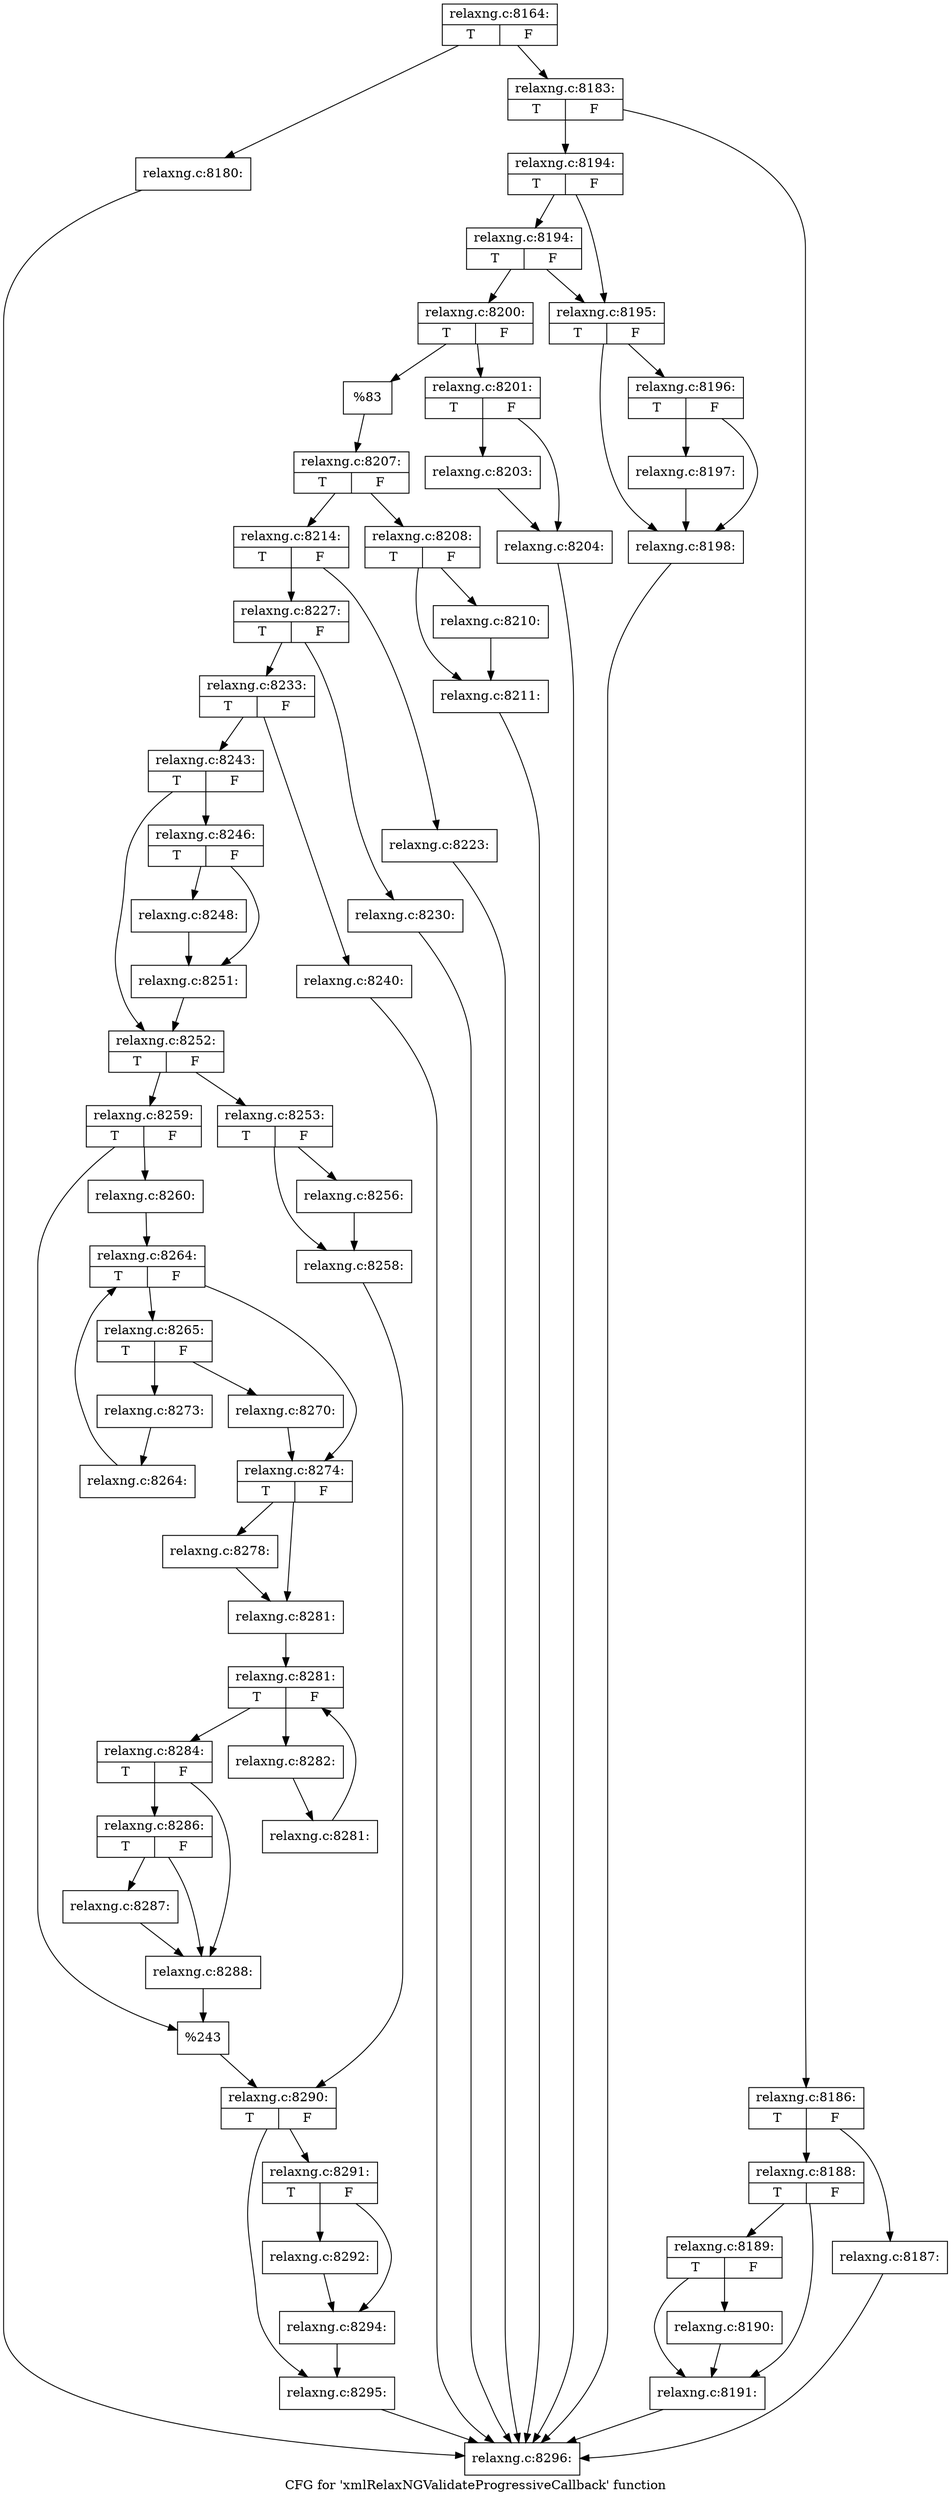 digraph "CFG for 'xmlRelaxNGValidateProgressiveCallback' function" {
	label="CFG for 'xmlRelaxNGValidateProgressiveCallback' function";

	Node0x555e9c670dd0 [shape=record,label="{relaxng.c:8164:|{<s0>T|<s1>F}}"];
	Node0x555e9c670dd0 -> Node0x555e9c6736c0;
	Node0x555e9c670dd0 -> Node0x555e9c673710;
	Node0x555e9c6736c0 [shape=record,label="{relaxng.c:8180:}"];
	Node0x555e9c6736c0 -> Node0x555e9c670e20;
	Node0x555e9c673710 [shape=record,label="{relaxng.c:8183:|{<s0>T|<s1>F}}"];
	Node0x555e9c673710 -> Node0x555e9c674320;
	Node0x555e9c673710 -> Node0x555e9c674370;
	Node0x555e9c674320 [shape=record,label="{relaxng.c:8186:|{<s0>T|<s1>F}}"];
	Node0x555e9c674320 -> Node0x555e9c674730;
	Node0x555e9c674320 -> Node0x555e9c674780;
	Node0x555e9c674730 [shape=record,label="{relaxng.c:8187:}"];
	Node0x555e9c674730 -> Node0x555e9c670e20;
	Node0x555e9c674780 [shape=record,label="{relaxng.c:8188:|{<s0>T|<s1>F}}"];
	Node0x555e9c674780 -> Node0x555e9c6750e0;
	Node0x555e9c674780 -> Node0x555e9c675090;
	Node0x555e9c6750e0 [shape=record,label="{relaxng.c:8189:|{<s0>T|<s1>F}}"];
	Node0x555e9c6750e0 -> Node0x555e9c675040;
	Node0x555e9c6750e0 -> Node0x555e9c675090;
	Node0x555e9c675040 [shape=record,label="{relaxng.c:8190:}"];
	Node0x555e9c675040 -> Node0x555e9c675090;
	Node0x555e9c675090 [shape=record,label="{relaxng.c:8191:}"];
	Node0x555e9c675090 -> Node0x555e9c670e20;
	Node0x555e9c674370 [shape=record,label="{relaxng.c:8194:|{<s0>T|<s1>F}}"];
	Node0x555e9c674370 -> Node0x555e9c675d20;
	Node0x555e9c674370 -> Node0x555e9c675e10;
	Node0x555e9c675e10 [shape=record,label="{relaxng.c:8194:|{<s0>T|<s1>F}}"];
	Node0x555e9c675e10 -> Node0x555e9c675d20;
	Node0x555e9c675e10 -> Node0x555e9c675dc0;
	Node0x555e9c675d20 [shape=record,label="{relaxng.c:8195:|{<s0>T|<s1>F}}"];
	Node0x555e9c675d20 -> Node0x555e9c676830;
	Node0x555e9c675d20 -> Node0x555e9c6767e0;
	Node0x555e9c676830 [shape=record,label="{relaxng.c:8196:|{<s0>T|<s1>F}}"];
	Node0x555e9c676830 -> Node0x555e9c676790;
	Node0x555e9c676830 -> Node0x555e9c6767e0;
	Node0x555e9c676790 [shape=record,label="{relaxng.c:8197:}"];
	Node0x555e9c676790 -> Node0x555e9c6767e0;
	Node0x555e9c6767e0 [shape=record,label="{relaxng.c:8198:}"];
	Node0x555e9c6767e0 -> Node0x555e9c670e20;
	Node0x555e9c675dc0 [shape=record,label="{relaxng.c:8200:|{<s0>T|<s1>F}}"];
	Node0x555e9c675dc0 -> Node0x555e9c6774e0;
	Node0x555e9c675dc0 -> Node0x555e9c677530;
	Node0x555e9c6774e0 [shape=record,label="{relaxng.c:8201:|{<s0>T|<s1>F}}"];
	Node0x555e9c6774e0 -> Node0x555e9c677db0;
	Node0x555e9c6774e0 -> Node0x555e9c677e00;
	Node0x555e9c677db0 [shape=record,label="{relaxng.c:8203:}"];
	Node0x555e9c677db0 -> Node0x555e9c677e00;
	Node0x555e9c677e00 [shape=record,label="{relaxng.c:8204:}"];
	Node0x555e9c677e00 -> Node0x555e9c670e20;
	Node0x555e9c677530 [shape=record,label="{%83}"];
	Node0x555e9c677530 -> Node0x555e9c675d70;
	Node0x555e9c675d70 [shape=record,label="{relaxng.c:8207:|{<s0>T|<s1>F}}"];
	Node0x555e9c675d70 -> Node0x555e9c678940;
	Node0x555e9c675d70 -> Node0x555e9c678990;
	Node0x555e9c678940 [shape=record,label="{relaxng.c:8208:|{<s0>T|<s1>F}}"];
	Node0x555e9c678940 -> Node0x555e9c678fa0;
	Node0x555e9c678940 -> Node0x555e9c678ff0;
	Node0x555e9c678fa0 [shape=record,label="{relaxng.c:8210:}"];
	Node0x555e9c678fa0 -> Node0x555e9c678ff0;
	Node0x555e9c678ff0 [shape=record,label="{relaxng.c:8211:}"];
	Node0x555e9c678ff0 -> Node0x555e9c670e20;
	Node0x555e9c678990 [shape=record,label="{relaxng.c:8214:|{<s0>T|<s1>F}}"];
	Node0x555e9c678990 -> Node0x555e9c679a90;
	Node0x555e9c678990 -> Node0x555e9c679ae0;
	Node0x555e9c679a90 [shape=record,label="{relaxng.c:8223:}"];
	Node0x555e9c679a90 -> Node0x555e9c670e20;
	Node0x555e9c679ae0 [shape=record,label="{relaxng.c:8227:|{<s0>T|<s1>F}}"];
	Node0x555e9c679ae0 -> Node0x555e9c67aa20;
	Node0x555e9c679ae0 -> Node0x555e9c67aa70;
	Node0x555e9c67aa20 [shape=record,label="{relaxng.c:8230:}"];
	Node0x555e9c67aa20 -> Node0x555e9c670e20;
	Node0x555e9c67aa70 [shape=record,label="{relaxng.c:8233:|{<s0>T|<s1>F}}"];
	Node0x555e9c67aa70 -> Node0x555e9c67b620;
	Node0x555e9c67aa70 -> Node0x555e9c67b670;
	Node0x555e9c67b620 [shape=record,label="{relaxng.c:8240:}"];
	Node0x555e9c67b620 -> Node0x555e9c670e20;
	Node0x555e9c67b670 [shape=record,label="{relaxng.c:8243:|{<s0>T|<s1>F}}"];
	Node0x555e9c67b670 -> Node0x555e9c67c2a0;
	Node0x555e9c67b670 -> Node0x555e9c67c2f0;
	Node0x555e9c67c2a0 [shape=record,label="{relaxng.c:8246:|{<s0>T|<s1>F}}"];
	Node0x555e9c67c2a0 -> Node0x555e9c67d2f0;
	Node0x555e9c67c2a0 -> Node0x555e9c67d340;
	Node0x555e9c67d2f0 [shape=record,label="{relaxng.c:8248:}"];
	Node0x555e9c67d2f0 -> Node0x555e9c67d340;
	Node0x555e9c67d340 [shape=record,label="{relaxng.c:8251:}"];
	Node0x555e9c67d340 -> Node0x555e9c67c2f0;
	Node0x555e9c67c2f0 [shape=record,label="{relaxng.c:8252:|{<s0>T|<s1>F}}"];
	Node0x555e9c67c2f0 -> Node0x555e9c67dd40;
	Node0x555e9c67c2f0 -> Node0x555e9c67dde0;
	Node0x555e9c67dd40 [shape=record,label="{relaxng.c:8253:|{<s0>T|<s1>F}}"];
	Node0x555e9c67dd40 -> Node0x555e9c67ea80;
	Node0x555e9c67dd40 -> Node0x555e9c67ead0;
	Node0x555e9c67ea80 [shape=record,label="{relaxng.c:8256:}"];
	Node0x555e9c67ea80 -> Node0x555e9c67ead0;
	Node0x555e9c67ead0 [shape=record,label="{relaxng.c:8258:}"];
	Node0x555e9c67ead0 -> Node0x555e9c67dd90;
	Node0x555e9c67dde0 [shape=record,label="{relaxng.c:8259:|{<s0>T|<s1>F}}"];
	Node0x555e9c67dde0 -> Node0x555e9c67f480;
	Node0x555e9c67dde0 -> Node0x555e9c67f4d0;
	Node0x555e9c67f480 [shape=record,label="{relaxng.c:8260:}"];
	Node0x555e9c67f480 -> Node0x555e9c6802a0;
	Node0x555e9c6802a0 [shape=record,label="{relaxng.c:8264:|{<s0>T|<s1>F}}"];
	Node0x555e9c6802a0 -> Node0x555e9c680580;
	Node0x555e9c6802a0 -> Node0x555e9c680100;
	Node0x555e9c680580 [shape=record,label="{relaxng.c:8265:|{<s0>T|<s1>F}}"];
	Node0x555e9c680580 -> Node0x555e9c455a90;
	Node0x555e9c680580 -> Node0x555e9c455ae0;
	Node0x555e9c455a90 [shape=record,label="{relaxng.c:8270:}"];
	Node0x555e9c455a90 -> Node0x555e9c680100;
	Node0x555e9c455ae0 [shape=record,label="{relaxng.c:8273:}"];
	Node0x555e9c455ae0 -> Node0x555e9c6804f0;
	Node0x555e9c6804f0 [shape=record,label="{relaxng.c:8264:}"];
	Node0x555e9c6804f0 -> Node0x555e9c6802a0;
	Node0x555e9c680100 [shape=record,label="{relaxng.c:8274:|{<s0>T|<s1>F}}"];
	Node0x555e9c680100 -> Node0x555e9c456440;
	Node0x555e9c680100 -> Node0x555e9c456490;
	Node0x555e9c456440 [shape=record,label="{relaxng.c:8278:}"];
	Node0x555e9c456440 -> Node0x555e9c456490;
	Node0x555e9c456490 [shape=record,label="{relaxng.c:8281:}"];
	Node0x555e9c456490 -> Node0x555e9c4573d0;
	Node0x555e9c4573d0 [shape=record,label="{relaxng.c:8281:|{<s0>T|<s1>F}}"];
	Node0x555e9c4573d0 -> Node0x555e9c4576b0;
	Node0x555e9c4573d0 -> Node0x555e9c67e950;
	Node0x555e9c4576b0 [shape=record,label="{relaxng.c:8282:}"];
	Node0x555e9c4576b0 -> Node0x555e9c457620;
	Node0x555e9c457620 [shape=record,label="{relaxng.c:8281:}"];
	Node0x555e9c457620 -> Node0x555e9c4573d0;
	Node0x555e9c67e950 [shape=record,label="{relaxng.c:8284:|{<s0>T|<s1>F}}"];
	Node0x555e9c67e950 -> Node0x555e9c458a70;
	Node0x555e9c67e950 -> Node0x555e9c458a20;
	Node0x555e9c458a70 [shape=record,label="{relaxng.c:8286:|{<s0>T|<s1>F}}"];
	Node0x555e9c458a70 -> Node0x555e9c4589d0;
	Node0x555e9c458a70 -> Node0x555e9c458a20;
	Node0x555e9c4589d0 [shape=record,label="{relaxng.c:8287:}"];
	Node0x555e9c4589d0 -> Node0x555e9c458a20;
	Node0x555e9c458a20 [shape=record,label="{relaxng.c:8288:}"];
	Node0x555e9c458a20 -> Node0x555e9c67f4d0;
	Node0x555e9c67f4d0 [shape=record,label="{%243}"];
	Node0x555e9c67f4d0 -> Node0x555e9c67dd90;
	Node0x555e9c67dd90 [shape=record,label="{relaxng.c:8290:|{<s0>T|<s1>F}}"];
	Node0x555e9c67dd90 -> Node0x555e9c689040;
	Node0x555e9c67dd90 -> Node0x555e9c689090;
	Node0x555e9c689040 [shape=record,label="{relaxng.c:8291:|{<s0>T|<s1>F}}"];
	Node0x555e9c689040 -> Node0x555e9c6895b0;
	Node0x555e9c689040 -> Node0x555e9c689600;
	Node0x555e9c6895b0 [shape=record,label="{relaxng.c:8292:}"];
	Node0x555e9c6895b0 -> Node0x555e9c689600;
	Node0x555e9c689600 [shape=record,label="{relaxng.c:8294:}"];
	Node0x555e9c689600 -> Node0x555e9c689090;
	Node0x555e9c689090 [shape=record,label="{relaxng.c:8295:}"];
	Node0x555e9c689090 -> Node0x555e9c670e20;
	Node0x555e9c670e20 [shape=record,label="{relaxng.c:8296:}"];
}
